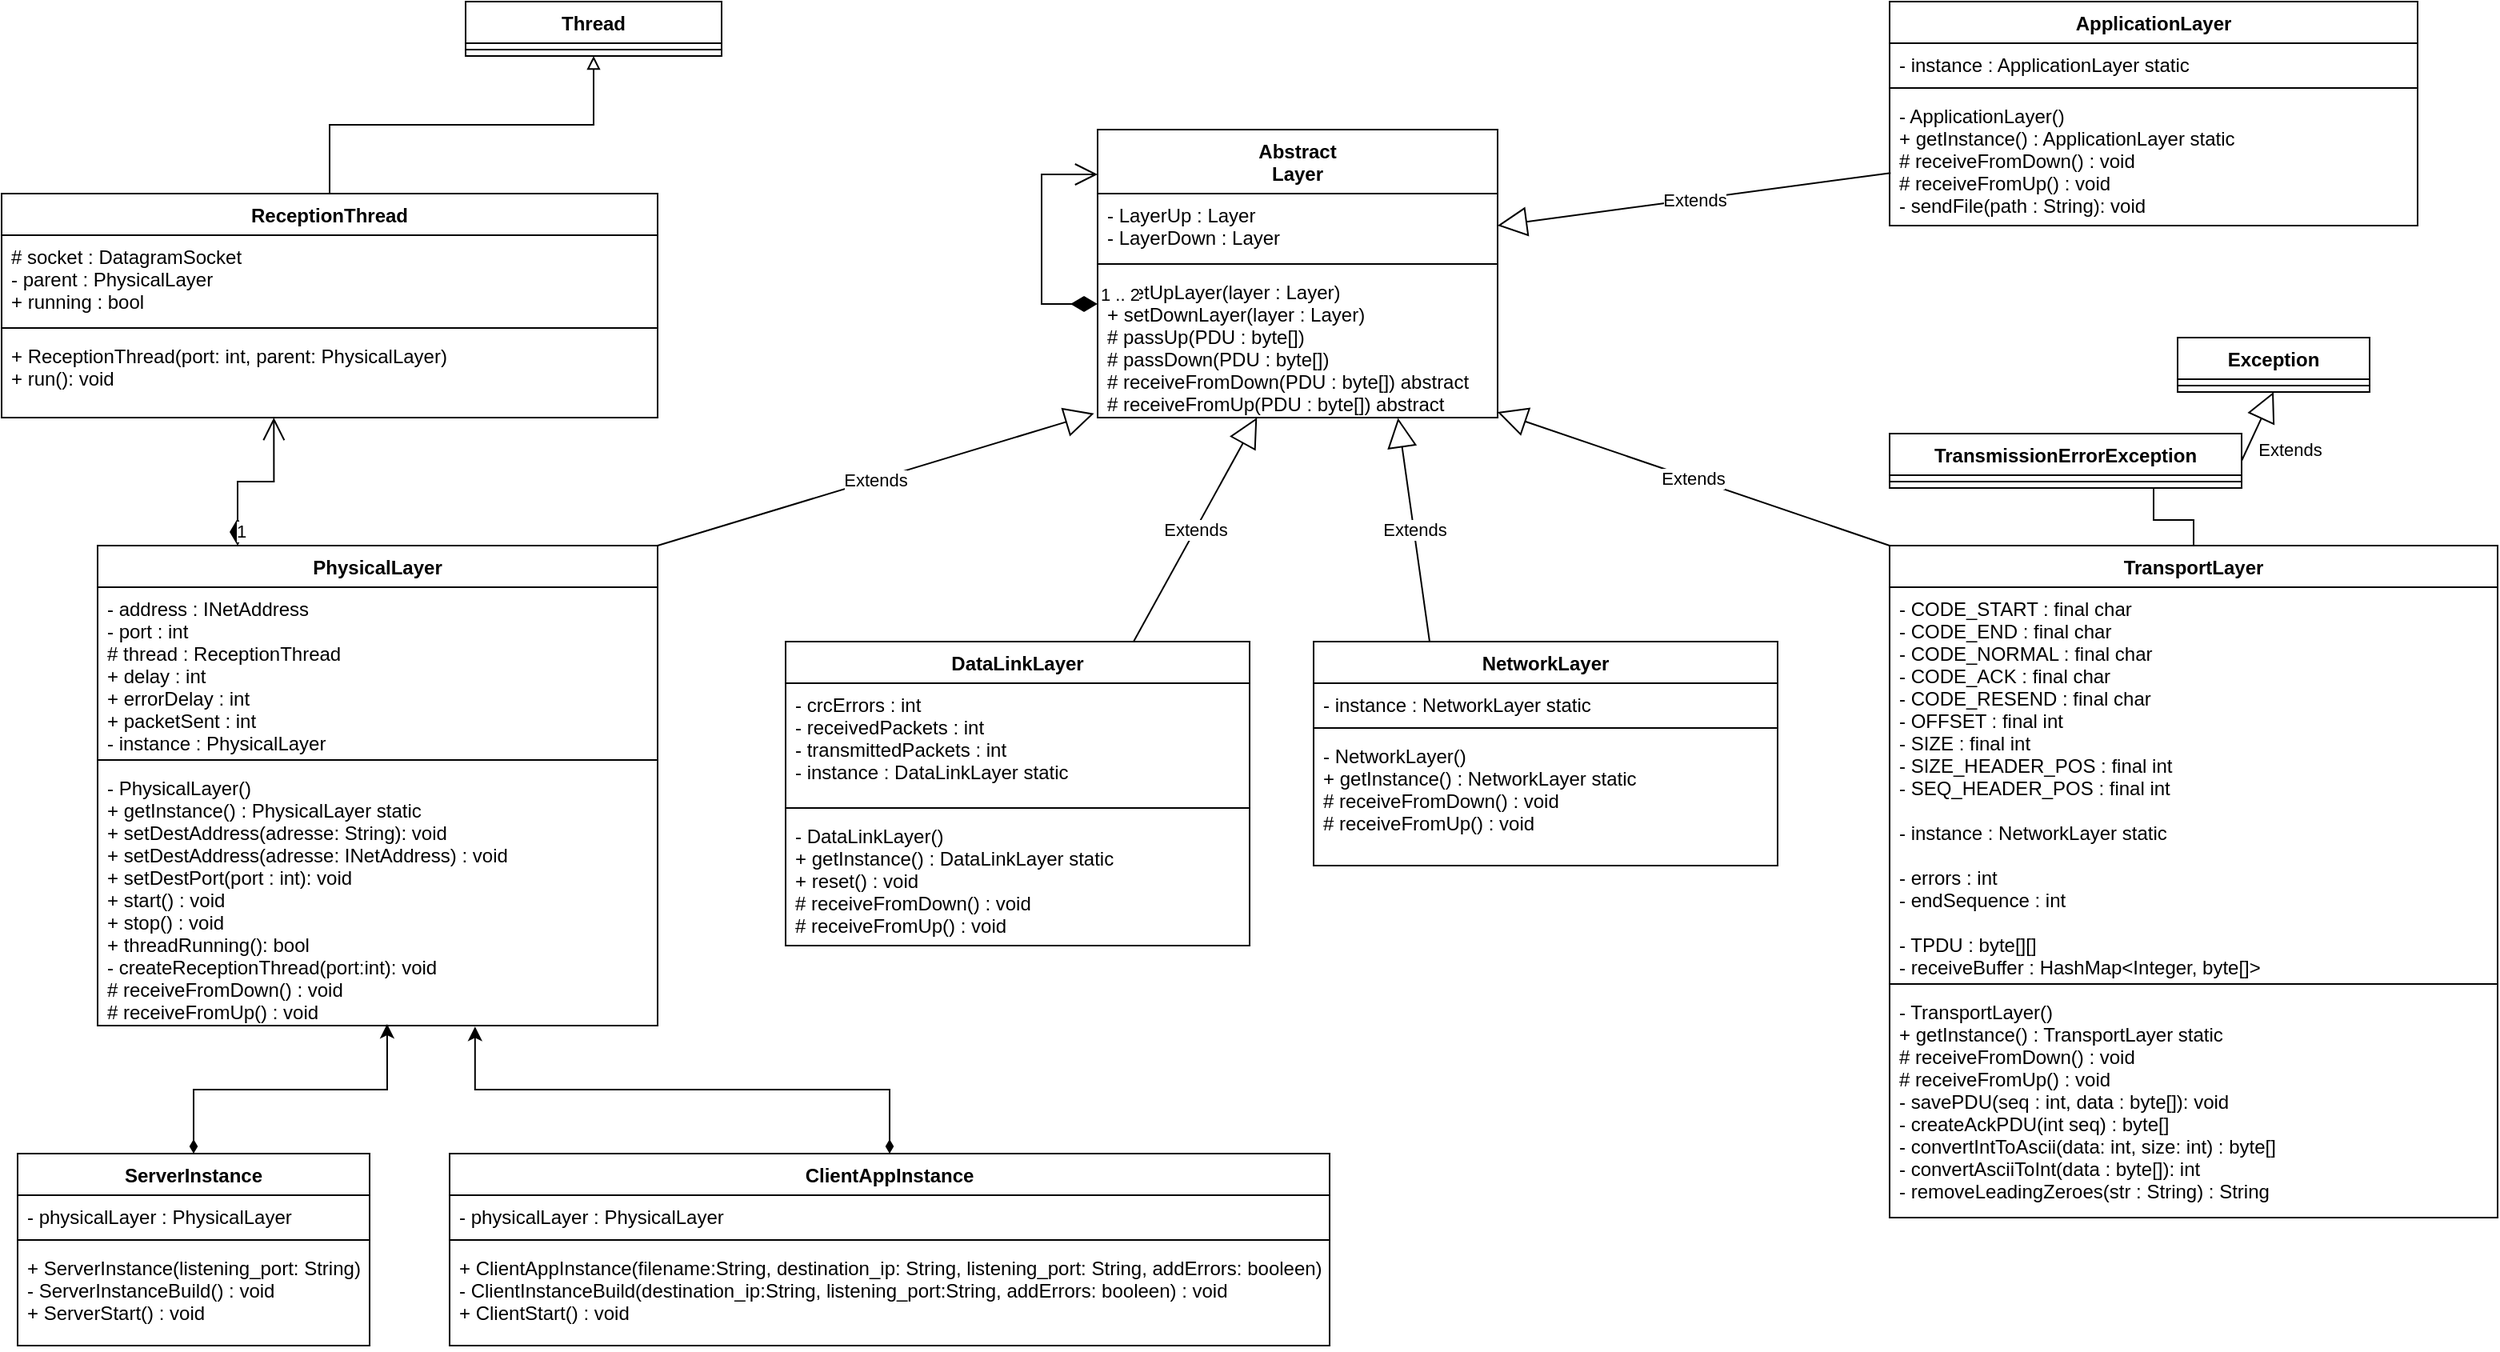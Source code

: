 <mxfile version="15.5.6" type="device"><diagram id="yAI6XwhKuKNQEfqRa2u2" name="Page-1"><mxGraphModel dx="1888" dy="547" grid="1" gridSize="10" guides="1" tooltips="1" connect="1" arrows="1" fold="1" page="1" pageScale="1" pageWidth="850" pageHeight="1100" math="0" shadow="0"><root><mxCell id="0"/><mxCell id="1" parent="0"/><mxCell id="CGd5HLwFepSwAfesrfou-5" value="Abstract&#10;Layer&#10;" style="swimlane;fontStyle=1;align=center;verticalAlign=top;childLayout=stackLayout;horizontal=1;startSize=40;horizontalStack=0;resizeParent=1;resizeParentMax=0;resizeLast=0;collapsible=1;marginBottom=0;" parent="1" vertex="1"><mxGeometry x="425" y="100" width="250" height="180" as="geometry"/></mxCell><mxCell id="CGd5HLwFepSwAfesrfou-6" value="- LayerUp : Layer&#10;- LayerDown : Layer&#10;" style="text;strokeColor=none;fillColor=none;align=left;verticalAlign=top;spacingLeft=4;spacingRight=4;overflow=hidden;rotatable=0;points=[[0,0.5],[1,0.5]];portConstraint=eastwest;" parent="CGd5HLwFepSwAfesrfou-5" vertex="1"><mxGeometry y="40" width="250" height="40" as="geometry"/></mxCell><mxCell id="CGd5HLwFepSwAfesrfou-7" value="" style="line;strokeWidth=1;fillColor=none;align=left;verticalAlign=middle;spacingTop=-1;spacingLeft=3;spacingRight=3;rotatable=0;labelPosition=right;points=[];portConstraint=eastwest;" parent="CGd5HLwFepSwAfesrfou-5" vertex="1"><mxGeometry y="80" width="250" height="8" as="geometry"/></mxCell><mxCell id="CGd5HLwFepSwAfesrfou-8" value="+ setUpLayer(layer : Layer)&#10;+ setDownLayer(layer : Layer)&#10;# passUp(PDU : byte[])&#10;# passDown(PDU : byte[])&#10;# receiveFromDown(PDU : byte[]) abstract&#10;# receiveFromUp(PDU : byte[]) abstract&#10;&#10;" style="text;strokeColor=none;fillColor=none;align=left;verticalAlign=top;spacingLeft=4;spacingRight=4;overflow=hidden;rotatable=0;points=[[0,0.5],[1,0.5]];portConstraint=eastwest;" parent="CGd5HLwFepSwAfesrfou-5" vertex="1"><mxGeometry y="88" width="250" height="92" as="geometry"/></mxCell><mxCell id="CGd5HLwFepSwAfesrfou-49" value="1 .. 2" style="endArrow=open;html=1;endSize=12;startArrow=diamondThin;startSize=14;startFill=1;edgeStyle=orthogonalEdgeStyle;align=left;verticalAlign=bottom;rounded=0;" parent="CGd5HLwFepSwAfesrfou-5" source="CGd5HLwFepSwAfesrfou-8" target="CGd5HLwFepSwAfesrfou-5" edge="1"><mxGeometry x="-1" y="3" relative="1" as="geometry"><mxPoint x="250" y="109.5" as="sourcePoint"/><mxPoint x="-5" y="28" as="targetPoint"/><Array as="points"><mxPoint x="-35" y="109"/><mxPoint x="-35" y="28"/></Array></mxGeometry></mxCell><mxCell id="CGd5HLwFepSwAfesrfou-13" value="DataLinkLayer" style="swimlane;fontStyle=1;align=center;verticalAlign=top;childLayout=stackLayout;horizontal=1;startSize=26;horizontalStack=0;resizeParent=1;resizeParentMax=0;resizeLast=0;collapsible=1;marginBottom=0;" parent="1" vertex="1"><mxGeometry x="230" y="420" width="290" height="190" as="geometry"/></mxCell><mxCell id="CGd5HLwFepSwAfesrfou-14" value="- crcErrors : int&#10;- receivedPackets : int&#10;- transmittedPackets : int&#10;- instance : DataLinkLayer static&#10;" style="text;strokeColor=none;fillColor=none;align=left;verticalAlign=top;spacingLeft=4;spacingRight=4;overflow=hidden;rotatable=0;points=[[0,0.5],[1,0.5]];portConstraint=eastwest;" parent="CGd5HLwFepSwAfesrfou-13" vertex="1"><mxGeometry y="26" width="290" height="74" as="geometry"/></mxCell><mxCell id="CGd5HLwFepSwAfesrfou-15" value="" style="line;strokeWidth=1;fillColor=none;align=left;verticalAlign=middle;spacingTop=-1;spacingLeft=3;spacingRight=3;rotatable=0;labelPosition=right;points=[];portConstraint=eastwest;" parent="CGd5HLwFepSwAfesrfou-13" vertex="1"><mxGeometry y="100" width="290" height="8" as="geometry"/></mxCell><mxCell id="CGd5HLwFepSwAfesrfou-16" value="- DataLinkLayer()&#10;+ getInstance() : DataLinkLayer static&#10;+ reset() : void&#10;# receiveFromDown() : void&#10;# receiveFromUp() : void&#10;" style="text;strokeColor=none;fillColor=none;align=left;verticalAlign=top;spacingLeft=4;spacingRight=4;overflow=hidden;rotatable=0;points=[[0,0.5],[1,0.5]];portConstraint=eastwest;" parent="CGd5HLwFepSwAfesrfou-13" vertex="1"><mxGeometry y="108" width="290" height="82" as="geometry"/></mxCell><mxCell id="CGd5HLwFepSwAfesrfou-29" value="NetworkLayer" style="swimlane;fontStyle=1;align=center;verticalAlign=top;childLayout=stackLayout;horizontal=1;startSize=26;horizontalStack=0;resizeParent=1;resizeParentMax=0;resizeLast=0;collapsible=1;marginBottom=0;" parent="1" vertex="1"><mxGeometry x="560" y="420" width="290" height="140" as="geometry"/></mxCell><mxCell id="CGd5HLwFepSwAfesrfou-30" value="- instance : NetworkLayer static&#10;" style="text;strokeColor=none;fillColor=none;align=left;verticalAlign=top;spacingLeft=4;spacingRight=4;overflow=hidden;rotatable=0;points=[[0,0.5],[1,0.5]];portConstraint=eastwest;" parent="CGd5HLwFepSwAfesrfou-29" vertex="1"><mxGeometry y="26" width="290" height="24" as="geometry"/></mxCell><mxCell id="CGd5HLwFepSwAfesrfou-31" value="" style="line;strokeWidth=1;fillColor=none;align=left;verticalAlign=middle;spacingTop=-1;spacingLeft=3;spacingRight=3;rotatable=0;labelPosition=right;points=[];portConstraint=eastwest;" parent="CGd5HLwFepSwAfesrfou-29" vertex="1"><mxGeometry y="50" width="290" height="8" as="geometry"/></mxCell><mxCell id="CGd5HLwFepSwAfesrfou-32" value="- NetworkLayer()&#10;+ getInstance() : NetworkLayer static&#10;# receiveFromDown() : void&#10;# receiveFromUp() : void&#10;" style="text;strokeColor=none;fillColor=none;align=left;verticalAlign=top;spacingLeft=4;spacingRight=4;overflow=hidden;rotatable=0;points=[[0,0.5],[1,0.5]];portConstraint=eastwest;" parent="CGd5HLwFepSwAfesrfou-29" vertex="1"><mxGeometry y="58" width="290" height="82" as="geometry"/></mxCell><mxCell id="CGd5HLwFepSwAfesrfou-33" value="Thread" style="swimlane;fontStyle=1;align=center;verticalAlign=top;childLayout=stackLayout;horizontal=1;startSize=26;horizontalStack=0;resizeParent=1;resizeParentMax=0;resizeLast=0;collapsible=1;marginBottom=0;" parent="1" vertex="1"><mxGeometry x="30" y="20" width="160" height="34" as="geometry"/></mxCell><mxCell id="CGd5HLwFepSwAfesrfou-35" value="" style="line;strokeWidth=1;fillColor=none;align=left;verticalAlign=middle;spacingTop=-1;spacingLeft=3;spacingRight=3;rotatable=0;labelPosition=right;points=[];portConstraint=eastwest;" parent="CGd5HLwFepSwAfesrfou-33" vertex="1"><mxGeometry y="26" width="160" height="8" as="geometry"/></mxCell><mxCell id="CGd5HLwFepSwAfesrfou-41" style="edgeStyle=orthogonalEdgeStyle;rounded=0;orthogonalLoop=1;jettySize=auto;html=1;entryX=0.5;entryY=1;entryDx=0;entryDy=0;endArrow=block;endFill=0;" parent="1" source="CGd5HLwFepSwAfesrfou-37" target="CGd5HLwFepSwAfesrfou-33" edge="1"><mxGeometry relative="1" as="geometry"/></mxCell><mxCell id="CGd5HLwFepSwAfesrfou-37" value="ReceptionThread" style="swimlane;fontStyle=1;align=center;verticalAlign=top;childLayout=stackLayout;horizontal=1;startSize=26;horizontalStack=0;resizeParent=1;resizeParentMax=0;resizeLast=0;collapsible=1;marginBottom=0;" parent="1" vertex="1"><mxGeometry x="-260" y="140" width="410" height="140" as="geometry"/></mxCell><mxCell id="CGd5HLwFepSwAfesrfou-38" value="# socket : DatagramSocket&#10;- parent : PhysicalLayer&#10;+ running : bool&#10;" style="text;strokeColor=none;fillColor=none;align=left;verticalAlign=top;spacingLeft=4;spacingRight=4;overflow=hidden;rotatable=0;points=[[0,0.5],[1,0.5]];portConstraint=eastwest;" parent="CGd5HLwFepSwAfesrfou-37" vertex="1"><mxGeometry y="26" width="410" height="54" as="geometry"/></mxCell><mxCell id="CGd5HLwFepSwAfesrfou-39" value="" style="line;strokeWidth=1;fillColor=none;align=left;verticalAlign=middle;spacingTop=-1;spacingLeft=3;spacingRight=3;rotatable=0;labelPosition=right;points=[];portConstraint=eastwest;" parent="CGd5HLwFepSwAfesrfou-37" vertex="1"><mxGeometry y="80" width="410" height="8" as="geometry"/></mxCell><mxCell id="CGd5HLwFepSwAfesrfou-40" value="+ ReceptionThread(port: int, parent: PhysicalLayer)&#10;+ run(): void&#10;" style="text;strokeColor=none;fillColor=none;align=left;verticalAlign=top;spacingLeft=4;spacingRight=4;overflow=hidden;rotatable=0;points=[[0,0.5],[1,0.5]];portConstraint=eastwest;" parent="CGd5HLwFepSwAfesrfou-37" vertex="1"><mxGeometry y="88" width="410" height="52" as="geometry"/></mxCell><mxCell id="CGd5HLwFepSwAfesrfou-42" value="PhysicalLayer" style="swimlane;fontStyle=1;align=center;verticalAlign=top;childLayout=stackLayout;horizontal=1;startSize=26;horizontalStack=0;resizeParent=1;resizeParentMax=0;resizeLast=0;collapsible=1;marginBottom=0;" parent="1" vertex="1"><mxGeometry x="-200" y="360" width="350" height="300" as="geometry"/></mxCell><mxCell id="CGd5HLwFepSwAfesrfou-43" value="- address : INetAddress&#10;- port : int&#10;# thread : ReceptionThread&#10;+ delay : int&#10;+ errorDelay : int&#10;+ packetSent : int&#10;- instance : PhysicalLayer&#10;&#10;" style="text;strokeColor=none;fillColor=none;align=left;verticalAlign=top;spacingLeft=4;spacingRight=4;overflow=hidden;rotatable=0;points=[[0,0.5],[1,0.5]];portConstraint=eastwest;" parent="CGd5HLwFepSwAfesrfou-42" vertex="1"><mxGeometry y="26" width="350" height="104" as="geometry"/></mxCell><mxCell id="CGd5HLwFepSwAfesrfou-44" value="" style="line;strokeWidth=1;fillColor=none;align=left;verticalAlign=middle;spacingTop=-1;spacingLeft=3;spacingRight=3;rotatable=0;labelPosition=right;points=[];portConstraint=eastwest;" parent="CGd5HLwFepSwAfesrfou-42" vertex="1"><mxGeometry y="130" width="350" height="8" as="geometry"/></mxCell><mxCell id="CGd5HLwFepSwAfesrfou-45" value="- PhysicalLayer()&#10;+ getInstance() : PhysicalLayer static&#10;+ setDestAddress(adresse: String): void&#10;+ setDestAddress(adresse: INetAddress) : void&#10;+ setDestPort(port : int): void&#10;+ start() : void&#10;+ stop() : void&#10;+ threadRunning(): bool&#10;- createReceptionThread(port:int): void&#10;# receiveFromDown() : void&#10;# receiveFromUp() : void&#10;" style="text;strokeColor=none;fillColor=none;align=left;verticalAlign=top;spacingLeft=4;spacingRight=4;overflow=hidden;rotatable=0;points=[[0,0.5],[1,0.5]];portConstraint=eastwest;" parent="CGd5HLwFepSwAfesrfou-42" vertex="1"><mxGeometry y="138" width="350" height="162" as="geometry"/></mxCell><mxCell id="CGd5HLwFepSwAfesrfou-46" value="1" style="endArrow=open;html=1;endSize=12;startArrow=diamondThin;startSize=14;startFill=1;edgeStyle=orthogonalEdgeStyle;align=left;verticalAlign=bottom;rounded=0;exitX=0.25;exitY=0;exitDx=0;exitDy=0;entryX=0.415;entryY=1;entryDx=0;entryDy=0;entryPerimeter=0;" parent="1" source="CGd5HLwFepSwAfesrfou-42" target="CGd5HLwFepSwAfesrfou-40" edge="1"><mxGeometry x="-1" y="3" relative="1" as="geometry"><mxPoint x="-40" y="430" as="sourcePoint"/><mxPoint x="120" y="430" as="targetPoint"/></mxGeometry></mxCell><mxCell id="CGd5HLwFepSwAfesrfou-47" value="Extends" style="endArrow=block;endSize=16;endFill=0;html=1;rounded=0;entryX=-0.009;entryY=0.972;entryDx=0;entryDy=0;entryPerimeter=0;exitX=1;exitY=0;exitDx=0;exitDy=0;" parent="1" source="CGd5HLwFepSwAfesrfou-42" target="CGd5HLwFepSwAfesrfou-8" edge="1"><mxGeometry width="160" relative="1" as="geometry"><mxPoint x="260" y="430" as="sourcePoint"/><mxPoint x="420" y="430" as="targetPoint"/></mxGeometry></mxCell><mxCell id="CGd5HLwFepSwAfesrfou-50" value="Extends" style="endArrow=block;endSize=16;endFill=0;html=1;rounded=0;exitX=0.75;exitY=0;exitDx=0;exitDy=0;" parent="1" source="CGd5HLwFepSwAfesrfou-13" target="CGd5HLwFepSwAfesrfou-8" edge="1"><mxGeometry width="160" relative="1" as="geometry"><mxPoint x="430" y="390" as="sourcePoint"/><mxPoint x="590" y="390" as="targetPoint"/></mxGeometry></mxCell><mxCell id="CGd5HLwFepSwAfesrfou-51" value="Extends" style="endArrow=block;endSize=16;endFill=0;html=1;rounded=0;exitX=0.25;exitY=0;exitDx=0;exitDy=0;entryX=0.751;entryY=1.003;entryDx=0;entryDy=0;entryPerimeter=0;" parent="1" source="CGd5HLwFepSwAfesrfou-29" target="CGd5HLwFepSwAfesrfou-8" edge="1"><mxGeometry width="160" relative="1" as="geometry"><mxPoint x="630" y="460" as="sourcePoint"/><mxPoint x="790" y="460" as="targetPoint"/></mxGeometry></mxCell><mxCell id="CGd5HLwFepSwAfesrfou-52" value="TransportLayer" style="swimlane;fontStyle=1;align=center;verticalAlign=top;childLayout=stackLayout;horizontal=1;startSize=26;horizontalStack=0;resizeParent=1;resizeParentMax=0;resizeLast=0;collapsible=1;marginBottom=0;" parent="1" vertex="1"><mxGeometry x="920" y="360" width="380" height="420" as="geometry"/></mxCell><mxCell id="CGd5HLwFepSwAfesrfou-53" value="- CODE_START : final char&#10;- CODE_END : final char&#10;- CODE_NORMAL : final char&#10;- CODE_ACK : final char&#10;- CODE_RESEND : final char&#10;- OFFSET : final int&#10;- SIZE : final int&#10;- SIZE_HEADER_POS : final int&#10;- SEQ_HEADER_POS : final int&#10;&#10;- instance : NetworkLayer static&#10;&#10;- errors : int&#10;- endSequence : int&#10;&#10;- TPDU : byte[][]&#10;- receiveBuffer : HashMap&lt;Integer, byte[]&gt;" style="text;strokeColor=none;fillColor=none;align=left;verticalAlign=top;spacingLeft=4;spacingRight=4;overflow=hidden;rotatable=0;points=[[0,0.5],[1,0.5]];portConstraint=eastwest;" parent="CGd5HLwFepSwAfesrfou-52" vertex="1"><mxGeometry y="26" width="380" height="244" as="geometry"/></mxCell><mxCell id="CGd5HLwFepSwAfesrfou-54" value="" style="line;strokeWidth=1;fillColor=none;align=left;verticalAlign=middle;spacingTop=-1;spacingLeft=3;spacingRight=3;rotatable=0;labelPosition=right;points=[];portConstraint=eastwest;" parent="CGd5HLwFepSwAfesrfou-52" vertex="1"><mxGeometry y="270" width="380" height="8" as="geometry"/></mxCell><mxCell id="CGd5HLwFepSwAfesrfou-55" value="- TransportLayer()&#10;+ getInstance() : TransportLayer static&#10;# receiveFromDown() : void&#10;# receiveFromUp() : void&#10;- savePDU(seq : int, data : byte[]): void&#10;- createAckPDU(int seq) : byte[]&#10;- convertIntToAscii(data: int, size: int) : byte[]&#10;- convertAsciiToInt(data : byte[]): int&#10;- removeLeadingZeroes(str : String) : String&#10;&#10;" style="text;strokeColor=none;fillColor=none;align=left;verticalAlign=top;spacingLeft=4;spacingRight=4;overflow=hidden;rotatable=0;points=[[0,0.5],[1,0.5]];portConstraint=eastwest;" parent="CGd5HLwFepSwAfesrfou-52" vertex="1"><mxGeometry y="278" width="380" height="142" as="geometry"/></mxCell><mxCell id="CGd5HLwFepSwAfesrfou-56" value="Extends" style="endArrow=block;endSize=16;endFill=0;html=1;rounded=0;exitX=0;exitY=0;exitDx=0;exitDy=0;" parent="1" source="CGd5HLwFepSwAfesrfou-52" target="CGd5HLwFepSwAfesrfou-8" edge="1"><mxGeometry width="160" relative="1" as="geometry"><mxPoint x="820" y="440" as="sourcePoint"/><mxPoint x="980" y="440" as="targetPoint"/></mxGeometry></mxCell><mxCell id="CGd5HLwFepSwAfesrfou-57" value="ApplicationLayer" style="swimlane;fontStyle=1;align=center;verticalAlign=top;childLayout=stackLayout;horizontal=1;startSize=26;horizontalStack=0;resizeParent=1;resizeParentMax=0;resizeLast=0;collapsible=1;marginBottom=0;" parent="1" vertex="1"><mxGeometry x="920" y="20" width="330" height="140" as="geometry"/></mxCell><mxCell id="CGd5HLwFepSwAfesrfou-58" value="- instance : ApplicationLayer static&#10;" style="text;strokeColor=none;fillColor=none;align=left;verticalAlign=top;spacingLeft=4;spacingRight=4;overflow=hidden;rotatable=0;points=[[0,0.5],[1,0.5]];portConstraint=eastwest;" parent="CGd5HLwFepSwAfesrfou-57" vertex="1"><mxGeometry y="26" width="330" height="24" as="geometry"/></mxCell><mxCell id="CGd5HLwFepSwAfesrfou-59" value="" style="line;strokeWidth=1;fillColor=none;align=left;verticalAlign=middle;spacingTop=-1;spacingLeft=3;spacingRight=3;rotatable=0;labelPosition=right;points=[];portConstraint=eastwest;" parent="CGd5HLwFepSwAfesrfou-57" vertex="1"><mxGeometry y="50" width="330" height="8" as="geometry"/></mxCell><mxCell id="CGd5HLwFepSwAfesrfou-60" value="- ApplicationLayer()&#10;+ getInstance() : ApplicationLayer static&#10;# receiveFromDown() : void&#10;# receiveFromUp() : void&#10;- sendFile(path : String): void&#10;&#10;" style="text;strokeColor=none;fillColor=none;align=left;verticalAlign=top;spacingLeft=4;spacingRight=4;overflow=hidden;rotatable=0;points=[[0,0.5],[1,0.5]];portConstraint=eastwest;" parent="CGd5HLwFepSwAfesrfou-57" vertex="1"><mxGeometry y="58" width="330" height="82" as="geometry"/></mxCell><mxCell id="CGd5HLwFepSwAfesrfou-61" value="Extends" style="endArrow=block;endSize=16;endFill=0;html=1;rounded=0;exitX=0.002;exitY=0.599;exitDx=0;exitDy=0;exitPerimeter=0;entryX=1;entryY=0.5;entryDx=0;entryDy=0;" parent="1" source="CGd5HLwFepSwAfesrfou-60" target="CGd5HLwFepSwAfesrfou-6" edge="1"><mxGeometry width="160" relative="1" as="geometry"><mxPoint x="750" y="240" as="sourcePoint"/><mxPoint x="910" y="240" as="targetPoint"/></mxGeometry></mxCell><mxCell id="CGd5HLwFepSwAfesrfou-73" style="edgeStyle=orthogonalEdgeStyle;rounded=0;orthogonalLoop=1;jettySize=auto;html=1;exitX=0.75;exitY=1;exitDx=0;exitDy=0;entryX=0.5;entryY=0;entryDx=0;entryDy=0;endArrow=none;endFill=0;" parent="1" source="CGd5HLwFepSwAfesrfou-62" target="CGd5HLwFepSwAfesrfou-52" edge="1"><mxGeometry relative="1" as="geometry"/></mxCell><mxCell id="CGd5HLwFepSwAfesrfou-62" value="TransmissionErrorException" style="swimlane;fontStyle=1;align=center;verticalAlign=top;childLayout=stackLayout;horizontal=1;startSize=26;horizontalStack=0;resizeParent=1;resizeParentMax=0;resizeLast=0;collapsible=1;marginBottom=0;" parent="1" vertex="1"><mxGeometry x="920" y="290" width="220" height="34" as="geometry"/></mxCell><mxCell id="CGd5HLwFepSwAfesrfou-64" value="" style="line;strokeWidth=1;fillColor=none;align=left;verticalAlign=middle;spacingTop=-1;spacingLeft=3;spacingRight=3;rotatable=0;labelPosition=right;points=[];portConstraint=eastwest;" parent="CGd5HLwFepSwAfesrfou-62" vertex="1"><mxGeometry y="26" width="220" height="8" as="geometry"/></mxCell><mxCell id="CGd5HLwFepSwAfesrfou-70" value="Exception" style="swimlane;fontStyle=1;align=center;verticalAlign=top;childLayout=stackLayout;horizontal=1;startSize=26;horizontalStack=0;resizeParent=1;resizeParentMax=0;resizeLast=0;collapsible=1;marginBottom=0;" parent="1" vertex="1"><mxGeometry x="1100" y="230" width="120" height="34" as="geometry"/></mxCell><mxCell id="CGd5HLwFepSwAfesrfou-71" value="" style="line;strokeWidth=1;fillColor=none;align=left;verticalAlign=middle;spacingTop=-1;spacingLeft=3;spacingRight=3;rotatable=0;labelPosition=right;points=[];portConstraint=eastwest;" parent="CGd5HLwFepSwAfesrfou-70" vertex="1"><mxGeometry y="26" width="120" height="8" as="geometry"/></mxCell><mxCell id="CGd5HLwFepSwAfesrfou-72" value="Extends" style="endArrow=block;endSize=16;endFill=0;html=1;rounded=0;exitX=1;exitY=0.5;exitDx=0;exitDy=0;entryX=0.5;entryY=1;entryDx=0;entryDy=0;" parent="1" source="CGd5HLwFepSwAfesrfou-62" target="CGd5HLwFepSwAfesrfou-70" edge="1"><mxGeometry x="-0.199" y="-24" width="160" relative="1" as="geometry"><mxPoint x="1060" y="350" as="sourcePoint"/><mxPoint x="1220" y="350" as="targetPoint"/><mxPoint as="offset"/></mxGeometry></mxCell><mxCell id="_aV3uMQnxXTeA_jt4J91-5" style="edgeStyle=orthogonalEdgeStyle;rounded=0;orthogonalLoop=1;jettySize=auto;html=1;entryX=0.517;entryY=0.994;entryDx=0;entryDy=0;entryPerimeter=0;startArrow=diamondThin;startFill=1;" edge="1" parent="1" source="_aV3uMQnxXTeA_jt4J91-1" target="CGd5HLwFepSwAfesrfou-45"><mxGeometry relative="1" as="geometry"/></mxCell><mxCell id="_aV3uMQnxXTeA_jt4J91-1" value="ServerInstance" style="swimlane;fontStyle=1;align=center;verticalAlign=top;childLayout=stackLayout;horizontal=1;startSize=26;horizontalStack=0;resizeParent=1;resizeParentMax=0;resizeLast=0;collapsible=1;marginBottom=0;" vertex="1" parent="1"><mxGeometry x="-250" y="740" width="220" height="120" as="geometry"/></mxCell><mxCell id="_aV3uMQnxXTeA_jt4J91-2" value="- physicalLayer : PhysicalLayer" style="text;strokeColor=none;fillColor=none;align=left;verticalAlign=top;spacingLeft=4;spacingRight=4;overflow=hidden;rotatable=0;points=[[0,0.5],[1,0.5]];portConstraint=eastwest;" vertex="1" parent="_aV3uMQnxXTeA_jt4J91-1"><mxGeometry y="26" width="220" height="24" as="geometry"/></mxCell><mxCell id="_aV3uMQnxXTeA_jt4J91-3" value="" style="line;strokeWidth=1;fillColor=none;align=left;verticalAlign=middle;spacingTop=-1;spacingLeft=3;spacingRight=3;rotatable=0;labelPosition=right;points=[];portConstraint=eastwest;" vertex="1" parent="_aV3uMQnxXTeA_jt4J91-1"><mxGeometry y="50" width="220" height="8" as="geometry"/></mxCell><mxCell id="_aV3uMQnxXTeA_jt4J91-4" value="+ ServerInstance(listening_port: String)&#10;- ServerInstanceBuild() : void&#10;+ ServerStart() : void&#10;" style="text;strokeColor=none;fillColor=none;align=left;verticalAlign=top;spacingLeft=4;spacingRight=4;overflow=hidden;rotatable=0;points=[[0,0.5],[1,0.5]];portConstraint=eastwest;" vertex="1" parent="_aV3uMQnxXTeA_jt4J91-1"><mxGeometry y="58" width="220" height="62" as="geometry"/></mxCell><mxCell id="_aV3uMQnxXTeA_jt4J91-10" style="edgeStyle=orthogonalEdgeStyle;rounded=0;orthogonalLoop=1;jettySize=auto;html=1;entryX=0.674;entryY=1.004;entryDx=0;entryDy=0;entryPerimeter=0;startArrow=diamondThin;startFill=1;" edge="1" parent="1" source="_aV3uMQnxXTeA_jt4J91-6" target="CGd5HLwFepSwAfesrfou-45"><mxGeometry relative="1" as="geometry"/></mxCell><mxCell id="_aV3uMQnxXTeA_jt4J91-6" value="ClientAppInstance" style="swimlane;fontStyle=1;align=center;verticalAlign=top;childLayout=stackLayout;horizontal=1;startSize=26;horizontalStack=0;resizeParent=1;resizeParentMax=0;resizeLast=0;collapsible=1;marginBottom=0;" vertex="1" parent="1"><mxGeometry x="20" y="740" width="550" height="120" as="geometry"/></mxCell><mxCell id="_aV3uMQnxXTeA_jt4J91-7" value="- physicalLayer : PhysicalLayer" style="text;strokeColor=none;fillColor=none;align=left;verticalAlign=top;spacingLeft=4;spacingRight=4;overflow=hidden;rotatable=0;points=[[0,0.5],[1,0.5]];portConstraint=eastwest;" vertex="1" parent="_aV3uMQnxXTeA_jt4J91-6"><mxGeometry y="26" width="550" height="24" as="geometry"/></mxCell><mxCell id="_aV3uMQnxXTeA_jt4J91-8" value="" style="line;strokeWidth=1;fillColor=none;align=left;verticalAlign=middle;spacingTop=-1;spacingLeft=3;spacingRight=3;rotatable=0;labelPosition=right;points=[];portConstraint=eastwest;" vertex="1" parent="_aV3uMQnxXTeA_jt4J91-6"><mxGeometry y="50" width="550" height="8" as="geometry"/></mxCell><mxCell id="_aV3uMQnxXTeA_jt4J91-9" value="+ ClientAppInstance(filename:String, destination_ip: String, listening_port: String, addErrors: booleen)&#10;- ClientInstanceBuild(destination_ip:String, listening_port:String, addErrors: booleen) : void&#10;+ ClientStart() : void&#10;" style="text;strokeColor=none;fillColor=none;align=left;verticalAlign=top;spacingLeft=4;spacingRight=4;overflow=hidden;rotatable=0;points=[[0,0.5],[1,0.5]];portConstraint=eastwest;" vertex="1" parent="_aV3uMQnxXTeA_jt4J91-6"><mxGeometry y="58" width="550" height="62" as="geometry"/></mxCell></root></mxGraphModel></diagram></mxfile>